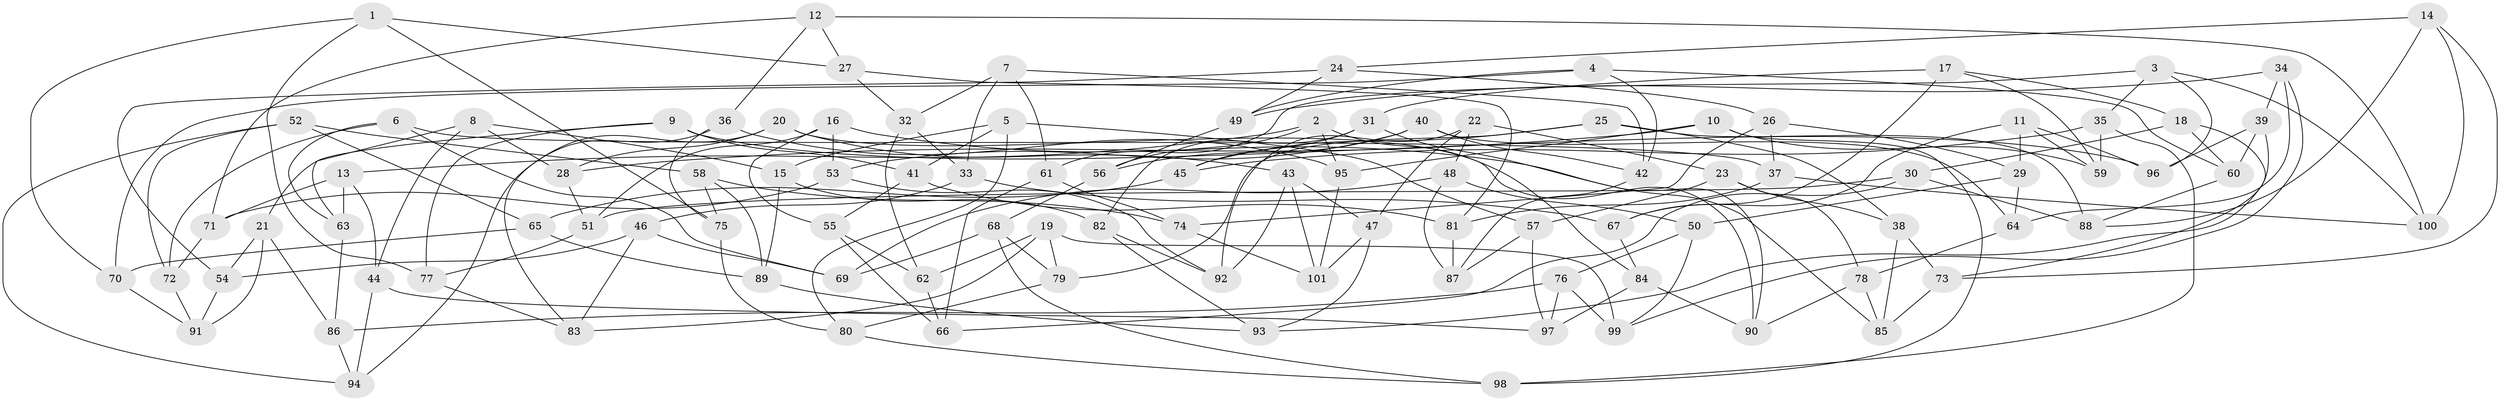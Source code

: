 // Generated by graph-tools (version 1.1) at 2025/03/03/09/25 03:03:03]
// undirected, 101 vertices, 202 edges
graph export_dot {
graph [start="1"]
  node [color=gray90,style=filled];
  1;
  2;
  3;
  4;
  5;
  6;
  7;
  8;
  9;
  10;
  11;
  12;
  13;
  14;
  15;
  16;
  17;
  18;
  19;
  20;
  21;
  22;
  23;
  24;
  25;
  26;
  27;
  28;
  29;
  30;
  31;
  32;
  33;
  34;
  35;
  36;
  37;
  38;
  39;
  40;
  41;
  42;
  43;
  44;
  45;
  46;
  47;
  48;
  49;
  50;
  51;
  52;
  53;
  54;
  55;
  56;
  57;
  58;
  59;
  60;
  61;
  62;
  63;
  64;
  65;
  66;
  67;
  68;
  69;
  70;
  71;
  72;
  73;
  74;
  75;
  76;
  77;
  78;
  79;
  80;
  81;
  82;
  83;
  84;
  85;
  86;
  87;
  88;
  89;
  90;
  91;
  92;
  93;
  94;
  95;
  96;
  97;
  98;
  99;
  100;
  101;
  1 -- 75;
  1 -- 77;
  1 -- 27;
  1 -- 70;
  2 -- 13;
  2 -- 56;
  2 -- 95;
  2 -- 84;
  3 -- 35;
  3 -- 61;
  3 -- 100;
  3 -- 96;
  4 -- 42;
  4 -- 70;
  4 -- 60;
  4 -- 49;
  5 -- 15;
  5 -- 57;
  5 -- 41;
  5 -- 80;
  6 -- 69;
  6 -- 63;
  6 -- 72;
  6 -- 37;
  7 -- 61;
  7 -- 33;
  7 -- 42;
  7 -- 32;
  8 -- 63;
  8 -- 44;
  8 -- 15;
  8 -- 28;
  9 -- 41;
  9 -- 77;
  9 -- 21;
  9 -- 96;
  10 -- 98;
  10 -- 95;
  10 -- 59;
  10 -- 28;
  11 -- 96;
  11 -- 59;
  11 -- 29;
  11 -- 67;
  12 -- 100;
  12 -- 27;
  12 -- 36;
  12 -- 71;
  13 -- 71;
  13 -- 44;
  13 -- 63;
  14 -- 73;
  14 -- 88;
  14 -- 100;
  14 -- 24;
  15 -- 89;
  15 -- 82;
  16 -- 55;
  16 -- 53;
  16 -- 51;
  16 -- 85;
  17 -- 59;
  17 -- 67;
  17 -- 18;
  17 -- 31;
  18 -- 30;
  18 -- 73;
  18 -- 60;
  19 -- 83;
  19 -- 62;
  19 -- 79;
  19 -- 99;
  20 -- 83;
  20 -- 43;
  20 -- 90;
  20 -- 28;
  21 -- 54;
  21 -- 91;
  21 -- 86;
  22 -- 92;
  22 -- 48;
  22 -- 23;
  22 -- 47;
  23 -- 78;
  23 -- 57;
  23 -- 38;
  24 -- 54;
  24 -- 49;
  24 -- 26;
  25 -- 79;
  25 -- 45;
  25 -- 38;
  25 -- 88;
  26 -- 29;
  26 -- 74;
  26 -- 37;
  27 -- 32;
  27 -- 81;
  28 -- 51;
  29 -- 64;
  29 -- 50;
  30 -- 66;
  30 -- 51;
  30 -- 88;
  31 -- 45;
  31 -- 90;
  31 -- 82;
  32 -- 33;
  32 -- 62;
  33 -- 67;
  33 -- 46;
  34 -- 39;
  34 -- 49;
  34 -- 64;
  34 -- 99;
  35 -- 45;
  35 -- 98;
  35 -- 59;
  36 -- 75;
  36 -- 94;
  36 -- 95;
  37 -- 81;
  37 -- 100;
  38 -- 73;
  38 -- 85;
  39 -- 60;
  39 -- 93;
  39 -- 96;
  40 -- 64;
  40 -- 42;
  40 -- 56;
  40 -- 53;
  41 -- 81;
  41 -- 55;
  42 -- 87;
  43 -- 92;
  43 -- 101;
  43 -- 47;
  44 -- 94;
  44 -- 97;
  45 -- 65;
  46 -- 54;
  46 -- 83;
  46 -- 69;
  47 -- 93;
  47 -- 101;
  48 -- 87;
  48 -- 50;
  48 -- 69;
  49 -- 56;
  50 -- 99;
  50 -- 76;
  51 -- 77;
  52 -- 58;
  52 -- 72;
  52 -- 94;
  52 -- 65;
  53 -- 71;
  53 -- 92;
  54 -- 91;
  55 -- 62;
  55 -- 66;
  56 -- 68;
  57 -- 97;
  57 -- 87;
  58 -- 74;
  58 -- 75;
  58 -- 89;
  60 -- 88;
  61 -- 74;
  61 -- 66;
  62 -- 66;
  63 -- 86;
  64 -- 78;
  65 -- 89;
  65 -- 70;
  67 -- 84;
  68 -- 98;
  68 -- 79;
  68 -- 69;
  70 -- 91;
  71 -- 72;
  72 -- 91;
  73 -- 85;
  74 -- 101;
  75 -- 80;
  76 -- 97;
  76 -- 86;
  76 -- 99;
  77 -- 83;
  78 -- 90;
  78 -- 85;
  79 -- 80;
  80 -- 98;
  81 -- 87;
  82 -- 92;
  82 -- 93;
  84 -- 97;
  84 -- 90;
  86 -- 94;
  89 -- 93;
  95 -- 101;
}
